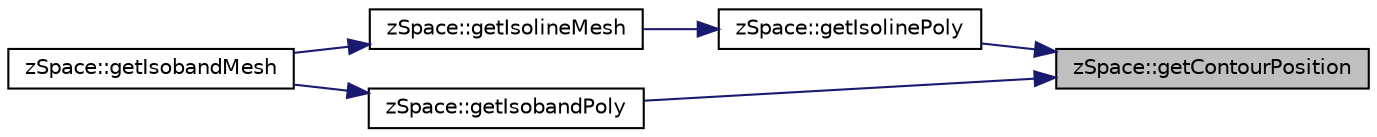digraph "zSpace::getContourPosition"
{
 // LATEX_PDF_SIZE
  edge [fontname="Helvetica",fontsize="10",labelfontname="Helvetica",labelfontsize="10"];
  node [fontname="Helvetica",fontsize="10",shape=record];
  rankdir="RL";
  Node115 [label="zSpace::getContourPosition",height=0.2,width=0.4,color="black", fillcolor="grey75", style="filled", fontcolor="black",tooltip="This method return the contour position given 2 input positions at the input field threshold."];
  Node115 -> Node116 [dir="back",color="midnightblue",fontsize="10",style="solid",fontname="Helvetica"];
  Node116 [label="zSpace::getIsolinePoly",height=0.2,width=0.4,color="black", fillcolor="white", style="filled",URL="$group__z_field2_d_utilities.html#gaf7fddb03661f768390489b84311fe0c4",tooltip="This method gets the isoline polygon for the input mesh at the given input face index."];
  Node116 -> Node117 [dir="back",color="midnightblue",fontsize="10",style="solid",fontname="Helvetica"];
  Node117 [label="zSpace::getIsolineMesh",height=0.2,width=0.4,color="black", fillcolor="white", style="filled",URL="$group__z_field2_d_utilities.html#ga63d805729d97ddd318cf0700a234b469",tooltip="This method creates a isoline mesh from the input field mesh at the given field threshold."];
  Node117 -> Node118 [dir="back",color="midnightblue",fontsize="10",style="solid",fontname="Helvetica"];
  Node118 [label="zSpace::getIsobandMesh",height=0.2,width=0.4,color="black", fillcolor="white", style="filled",URL="$group__z_field2_d_utilities.html#ga45610f4909d8d9800db09f245dc8ba8a",tooltip="This method creates a isoband mesh from the input field mesh at the given field threshold."];
  Node115 -> Node119 [dir="back",color="midnightblue",fontsize="10",style="solid",fontname="Helvetica"];
  Node119 [label="zSpace::getIsobandPoly",height=0.2,width=0.4,color="black", fillcolor="white", style="filled",URL="$group__z_field2_d_utilities.html#ga1ca89389f4efa8797dbb5bc9497e2172",tooltip="This method gets the isoline polygon for the input mesh at the given input face index."];
  Node119 -> Node118 [dir="back",color="midnightblue",fontsize="10",style="solid",fontname="Helvetica"];
}
